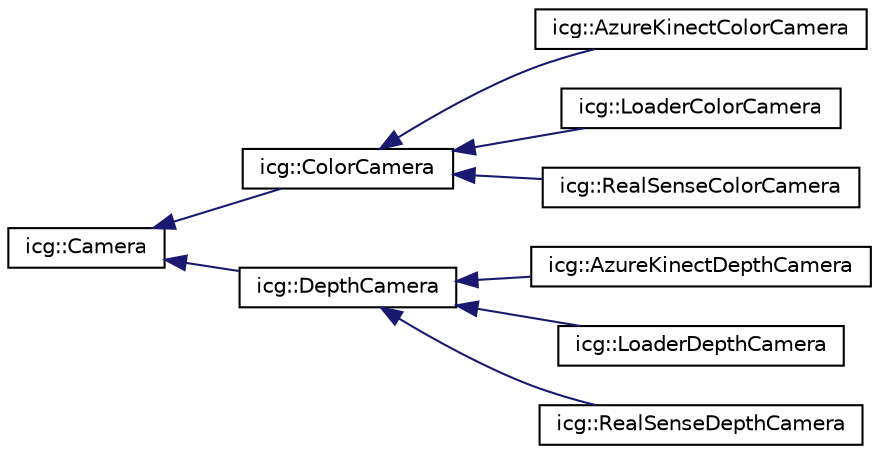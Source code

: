 digraph "Graphical Class Hierarchy"
{
 // LATEX_PDF_SIZE
  edge [fontname="Helvetica",fontsize="10",labelfontname="Helvetica",labelfontsize="10"];
  node [fontname="Helvetica",fontsize="10",shape=record];
  rankdir="LR";
  Node0 [label="icg::Camera",height=0.2,width=0.4,color="black", fillcolor="white", style="filled",URL="$classicg_1_1Camera.html",tooltip="Abstract class that provides images to other components and contains intrinsics as well as the pose o..."];
  Node0 -> Node1 [dir="back",color="midnightblue",fontsize="10",style="solid",fontname="Helvetica"];
  Node1 [label="icg::ColorCamera",height=0.2,width=0.4,color="black", fillcolor="white", style="filled",URL="$classicg_1_1ColorCamera.html",tooltip="Abstract Camera class that defines a color camera."];
  Node1 -> Node2 [dir="back",color="midnightblue",fontsize="10",style="solid",fontname="Helvetica"];
  Node2 [label="icg::AzureKinectColorCamera",height=0.2,width=0.4,color="black", fillcolor="white", style="filled",URL="$classicg_1_1AzureKinectColorCamera.html",tooltip="Camera that allows getting color images from an AzureKinect camera."];
  Node1 -> Node3 [dir="back",color="midnightblue",fontsize="10",style="solid",fontname="Helvetica"];
  Node3 [label="icg::LoaderColorCamera",height=0.2,width=0.4,color="black", fillcolor="white", style="filled",URL="$classicg_1_1LoaderColorCamera.html",tooltip="Camera that allows loading color images from a directory."];
  Node1 -> Node4 [dir="back",color="midnightblue",fontsize="10",style="solid",fontname="Helvetica"];
  Node4 [label="icg::RealSenseColorCamera",height=0.2,width=0.4,color="black", fillcolor="white", style="filled",URL="$classicg_1_1RealSenseColorCamera.html",tooltip="Camera that allows getting color images from a RealSense camera."];
  Node0 -> Node5 [dir="back",color="midnightblue",fontsize="10",style="solid",fontname="Helvetica"];
  Node5 [label="icg::DepthCamera",height=0.2,width=0.4,color="black", fillcolor="white", style="filled",URL="$classicg_1_1DepthCamera.html",tooltip="Abstract Camera class that defines a depth camera that, in addition to intrinsics,..."];
  Node5 -> Node6 [dir="back",color="midnightblue",fontsize="10",style="solid",fontname="Helvetica"];
  Node6 [label="icg::AzureKinectDepthCamera",height=0.2,width=0.4,color="black", fillcolor="white", style="filled",URL="$classicg_1_1AzureKinectDepthCamera.html",tooltip="Camera that allows getting color images from an AzureKinect camera."];
  Node5 -> Node7 [dir="back",color="midnightblue",fontsize="10",style="solid",fontname="Helvetica"];
  Node7 [label="icg::LoaderDepthCamera",height=0.2,width=0.4,color="black", fillcolor="white", style="filled",URL="$classicg_1_1LoaderDepthCamera.html",tooltip="Camera that allows loading depth images from a directory."];
  Node5 -> Node8 [dir="back",color="midnightblue",fontsize="10",style="solid",fontname="Helvetica"];
  Node8 [label="icg::RealSenseDepthCamera",height=0.2,width=0.4,color="black", fillcolor="white", style="filled",URL="$classicg_1_1RealSenseDepthCamera.html",tooltip="Camera that allows getting depth images from a RealSense camera."];
}
